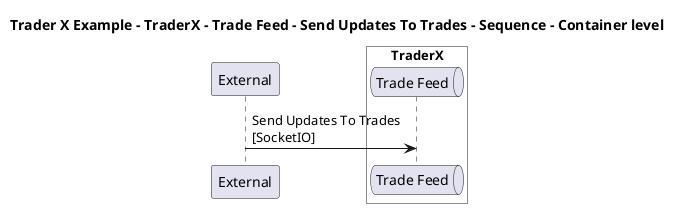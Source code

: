@startuml

title Trader X Example - TraderX - Trade Feed - Send Updates To Trades - Sequence - Container level

participant "External" as C4InterFlow.SoftwareSystems.ExternalSystem

box "TraderX" #White
    queue "Trade Feed" as TraderXExample.SoftwareSystems.TraderX.Containers.TradeFeed
end box


C4InterFlow.SoftwareSystems.ExternalSystem -> TraderXExample.SoftwareSystems.TraderX.Containers.TradeFeed : Send Updates To Trades\n[SocketIO]


@enduml
